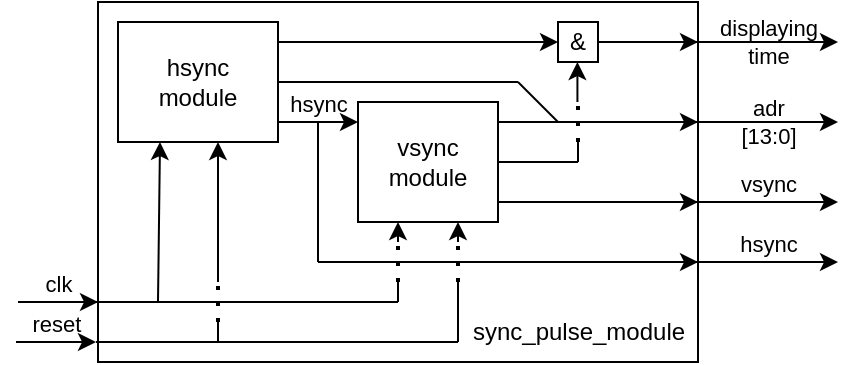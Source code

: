 <mxfile version="22.1.18" type="device">
  <diagram name="Page-1" id="B7sx957EvbUTZkvT7VYQ">
    <mxGraphModel dx="790" dy="430" grid="1" gridSize="10" guides="1" tooltips="1" connect="1" arrows="1" fold="1" page="1" pageScale="1" pageWidth="827" pageHeight="1169" math="0" shadow="0">
      <root>
        <mxCell id="0" />
        <mxCell id="1" parent="0" />
        <mxCell id="e11iyjJyKyX5rRUxYv6L-1" value="&lt;div&gt;hsync&lt;/div&gt;&lt;div&gt;module&lt;br&gt;&lt;/div&gt;" style="rounded=0;whiteSpace=wrap;html=1;" vertex="1" parent="1">
          <mxGeometry x="61" y="20" width="80" height="60" as="geometry" />
        </mxCell>
        <mxCell id="e11iyjJyKyX5rRUxYv6L-2" value="&lt;div&gt;vsync&lt;/div&gt;&lt;div&gt;module&lt;/div&gt;" style="rounded=0;whiteSpace=wrap;html=1;" vertex="1" parent="1">
          <mxGeometry x="181" y="60" width="70" height="60" as="geometry" />
        </mxCell>
        <mxCell id="e11iyjJyKyX5rRUxYv6L-3" value="hsync" style="endArrow=classic;html=1;rounded=0;labelBackgroundColor=none;labelPosition=center;verticalLabelPosition=top;align=center;verticalAlign=bottom;" edge="1" parent="1">
          <mxGeometry width="50" height="50" relative="1" as="geometry">
            <mxPoint x="141" y="70" as="sourcePoint" />
            <mxPoint x="181" y="70" as="targetPoint" />
          </mxGeometry>
        </mxCell>
        <mxCell id="e11iyjJyKyX5rRUxYv6L-12" value="" style="endArrow=none;html=1;rounded=0;" edge="1" parent="1">
          <mxGeometry width="50" height="50" relative="1" as="geometry">
            <mxPoint x="161" y="140" as="sourcePoint" />
            <mxPoint x="161" y="70" as="targetPoint" />
          </mxGeometry>
        </mxCell>
        <mxCell id="e11iyjJyKyX5rRUxYv6L-13" value="" style="endArrow=classic;html=1;rounded=0;" edge="1" parent="1">
          <mxGeometry width="50" height="50" relative="1" as="geometry">
            <mxPoint x="161" y="140" as="sourcePoint" />
            <mxPoint x="351" y="140" as="targetPoint" />
          </mxGeometry>
        </mxCell>
        <mxCell id="e11iyjJyKyX5rRUxYv6L-14" value="" style="endArrow=classic;html=1;rounded=0;entryX=0;entryY=0.5;entryDx=0;entryDy=0;" edge="1" parent="1" target="e11iyjJyKyX5rRUxYv6L-30">
          <mxGeometry width="50" height="50" relative="1" as="geometry">
            <mxPoint x="141" y="30" as="sourcePoint" />
            <mxPoint x="271" y="30" as="targetPoint" />
          </mxGeometry>
        </mxCell>
        <mxCell id="e11iyjJyKyX5rRUxYv6L-15" value="hsync" style="endArrow=classic;html=1;rounded=0;labelBackgroundColor=none;labelPosition=center;verticalLabelPosition=top;align=center;verticalAlign=bottom;" edge="1" parent="1">
          <mxGeometry width="50" height="50" relative="1" as="geometry">
            <mxPoint x="350" y="140" as="sourcePoint" />
            <mxPoint x="421" y="140" as="targetPoint" />
          </mxGeometry>
        </mxCell>
        <mxCell id="e11iyjJyKyX5rRUxYv6L-16" value="" style="endArrow=classic;html=1;rounded=0;" edge="1" parent="1">
          <mxGeometry width="50" height="50" relative="1" as="geometry">
            <mxPoint x="251" y="110" as="sourcePoint" />
            <mxPoint x="351" y="110" as="targetPoint" />
          </mxGeometry>
        </mxCell>
        <mxCell id="e11iyjJyKyX5rRUxYv6L-17" value="vsync" style="endArrow=classic;html=1;rounded=0;labelBackgroundColor=none;labelPosition=center;verticalLabelPosition=top;align=center;verticalAlign=bottom;" edge="1" parent="1">
          <mxGeometry width="50" height="50" relative="1" as="geometry">
            <mxPoint x="350" y="110" as="sourcePoint" />
            <mxPoint x="421" y="110" as="targetPoint" />
          </mxGeometry>
        </mxCell>
        <mxCell id="e11iyjJyKyX5rRUxYv6L-19" value="" style="endArrow=none;html=1;rounded=0;" edge="1" parent="1">
          <mxGeometry width="50" height="50" relative="1" as="geometry">
            <mxPoint x="141" y="50" as="sourcePoint" />
            <mxPoint x="261" y="50" as="targetPoint" />
          </mxGeometry>
        </mxCell>
        <mxCell id="e11iyjJyKyX5rRUxYv6L-20" value="" style="endArrow=classic;html=1;rounded=0;" edge="1" parent="1">
          <mxGeometry width="50" height="50" relative="1" as="geometry">
            <mxPoint x="251" y="70" as="sourcePoint" />
            <mxPoint x="351" y="70" as="targetPoint" />
          </mxGeometry>
        </mxCell>
        <mxCell id="e11iyjJyKyX5rRUxYv6L-21" value="" style="endArrow=none;html=1;rounded=0;" edge="1" parent="1">
          <mxGeometry width="50" height="50" relative="1" as="geometry">
            <mxPoint x="261" y="50" as="sourcePoint" />
            <mxPoint x="281" y="70" as="targetPoint" />
          </mxGeometry>
        </mxCell>
        <mxCell id="e11iyjJyKyX5rRUxYv6L-22" value="&lt;div&gt;adr&lt;/div&gt;&lt;div&gt;[13:0]&lt;br&gt;&lt;/div&gt;" style="endArrow=classic;html=1;rounded=0;labelBackgroundColor=none;labelPosition=center;verticalLabelPosition=middle;align=center;verticalAlign=middle;" edge="1" parent="1">
          <mxGeometry width="50" height="50" relative="1" as="geometry">
            <mxPoint x="350" y="70" as="sourcePoint" />
            <mxPoint x="421" y="70" as="targetPoint" />
          </mxGeometry>
        </mxCell>
        <mxCell id="e11iyjJyKyX5rRUxYv6L-23" value="&lt;div&gt;displaying&lt;/div&gt;&lt;div&gt;time&lt;br&gt;&lt;/div&gt;" style="endArrow=classic;html=1;rounded=0;labelBackgroundColor=none;labelPosition=center;verticalLabelPosition=middle;align=center;verticalAlign=middle;" edge="1" parent="1">
          <mxGeometry width="50" height="50" relative="1" as="geometry">
            <mxPoint x="350" y="30" as="sourcePoint" />
            <mxPoint x="421" y="30" as="targetPoint" />
          </mxGeometry>
        </mxCell>
        <mxCell id="e11iyjJyKyX5rRUxYv6L-25" value="" style="endArrow=none;html=1;rounded=0;" edge="1" parent="1">
          <mxGeometry width="50" height="50" relative="1" as="geometry">
            <mxPoint x="251" y="90" as="sourcePoint" />
            <mxPoint x="291" y="90" as="targetPoint" />
          </mxGeometry>
        </mxCell>
        <mxCell id="e11iyjJyKyX5rRUxYv6L-26" value="" style="endArrow=none;html=1;rounded=0;" edge="1" parent="1">
          <mxGeometry width="50" height="50" relative="1" as="geometry">
            <mxPoint x="291" y="90" as="sourcePoint" />
            <mxPoint x="291" y="80" as="targetPoint" />
          </mxGeometry>
        </mxCell>
        <mxCell id="e11iyjJyKyX5rRUxYv6L-28" value="" style="endArrow=none;dashed=1;html=1;dashPattern=1 3;strokeWidth=2;rounded=0;" edge="1" parent="1">
          <mxGeometry width="50" height="50" relative="1" as="geometry">
            <mxPoint x="291" y="80" as="sourcePoint" />
            <mxPoint x="291" y="60" as="targetPoint" />
          </mxGeometry>
        </mxCell>
        <mxCell id="e11iyjJyKyX5rRUxYv6L-30" value="&amp;amp;" style="whiteSpace=wrap;html=1;aspect=fixed;" vertex="1" parent="1">
          <mxGeometry x="281" y="20" width="20" height="20" as="geometry" />
        </mxCell>
        <mxCell id="e11iyjJyKyX5rRUxYv6L-31" value="" style="endArrow=classic;html=1;rounded=0;" edge="1" parent="1">
          <mxGeometry width="50" height="50" relative="1" as="geometry">
            <mxPoint x="290.71" y="60" as="sourcePoint" />
            <mxPoint x="290.71" y="40" as="targetPoint" />
          </mxGeometry>
        </mxCell>
        <mxCell id="e11iyjJyKyX5rRUxYv6L-32" value="" style="endArrow=classic;html=1;rounded=0;" edge="1" parent="1">
          <mxGeometry width="50" height="50" relative="1" as="geometry">
            <mxPoint x="301" y="30" as="sourcePoint" />
            <mxPoint x="351" y="30" as="targetPoint" />
          </mxGeometry>
        </mxCell>
        <mxCell id="e11iyjJyKyX5rRUxYv6L-46" value="clk" style="endArrow=classic;html=1;rounded=0;labelPosition=center;verticalLabelPosition=top;align=center;verticalAlign=bottom;labelBackgroundColor=none;" edge="1" parent="1">
          <mxGeometry width="50" height="50" relative="1" as="geometry">
            <mxPoint x="11" y="160" as="sourcePoint" />
            <mxPoint x="51" y="160" as="targetPoint" />
          </mxGeometry>
        </mxCell>
        <mxCell id="e11iyjJyKyX5rRUxYv6L-47" value="reset" style="endArrow=classic;html=1;rounded=0;labelPosition=center;verticalLabelPosition=top;align=center;verticalAlign=bottom;labelBackgroundColor=none;" edge="1" parent="1">
          <mxGeometry width="50" height="50" relative="1" as="geometry">
            <mxPoint x="10" y="180" as="sourcePoint" />
            <mxPoint x="50" y="180" as="targetPoint" />
          </mxGeometry>
        </mxCell>
        <mxCell id="e11iyjJyKyX5rRUxYv6L-48" value="" style="endArrow=none;html=1;rounded=0;" edge="1" parent="1">
          <mxGeometry width="50" height="50" relative="1" as="geometry">
            <mxPoint x="50" y="160" as="sourcePoint" />
            <mxPoint x="201" y="160" as="targetPoint" />
          </mxGeometry>
        </mxCell>
        <mxCell id="e11iyjJyKyX5rRUxYv6L-49" value="" style="endArrow=none;html=1;rounded=0;" edge="1" parent="1">
          <mxGeometry width="50" height="50" relative="1" as="geometry">
            <mxPoint x="50" y="180" as="sourcePoint" />
            <mxPoint x="231" y="180" as="targetPoint" />
          </mxGeometry>
        </mxCell>
        <mxCell id="e11iyjJyKyX5rRUxYv6L-50" value="" style="endArrow=classic;html=1;rounded=0;" edge="1" parent="1">
          <mxGeometry width="50" height="50" relative="1" as="geometry">
            <mxPoint x="201" y="130" as="sourcePoint" />
            <mxPoint x="201" y="120" as="targetPoint" />
          </mxGeometry>
        </mxCell>
        <mxCell id="e11iyjJyKyX5rRUxYv6L-51" value="" style="endArrow=classic;html=1;rounded=0;" edge="1" parent="1">
          <mxGeometry width="50" height="50" relative="1" as="geometry">
            <mxPoint x="231" y="130" as="sourcePoint" />
            <mxPoint x="231" y="120" as="targetPoint" />
          </mxGeometry>
        </mxCell>
        <mxCell id="e11iyjJyKyX5rRUxYv6L-53" value="" style="endArrow=classic;html=1;rounded=0;" edge="1" parent="1">
          <mxGeometry width="50" height="50" relative="1" as="geometry">
            <mxPoint x="111.0" y="150" as="sourcePoint" />
            <mxPoint x="111.0" y="80" as="targetPoint" />
          </mxGeometry>
        </mxCell>
        <mxCell id="e11iyjJyKyX5rRUxYv6L-54" value="" style="endArrow=none;dashed=1;html=1;dashPattern=1 3;strokeWidth=2;rounded=0;" edge="1" parent="1">
          <mxGeometry width="50" height="50" relative="1" as="geometry">
            <mxPoint x="111" y="170" as="sourcePoint" />
            <mxPoint x="111" y="150" as="targetPoint" />
          </mxGeometry>
        </mxCell>
        <mxCell id="e11iyjJyKyX5rRUxYv6L-55" value="" style="endArrow=none;html=1;rounded=0;" edge="1" parent="1">
          <mxGeometry width="50" height="50" relative="1" as="geometry">
            <mxPoint x="111" y="180" as="sourcePoint" />
            <mxPoint x="111" y="170" as="targetPoint" />
          </mxGeometry>
        </mxCell>
        <mxCell id="e11iyjJyKyX5rRUxYv6L-56" value="sync_pulse_module" style="text;html=1;strokeColor=none;fillColor=none;align=center;verticalAlign=middle;whiteSpace=wrap;rounded=0;" vertex="1" parent="1">
          <mxGeometry x="240.5" y="170" width="101" height="10" as="geometry" />
        </mxCell>
        <mxCell id="e11iyjJyKyX5rRUxYv6L-57" value="" style="endArrow=classic;html=1;rounded=0;" edge="1" parent="1">
          <mxGeometry width="50" height="50" relative="1" as="geometry">
            <mxPoint x="81" y="160" as="sourcePoint" />
            <mxPoint x="82" y="80" as="targetPoint" />
          </mxGeometry>
        </mxCell>
        <mxCell id="e11iyjJyKyX5rRUxYv6L-58" value="" style="endArrow=none;html=1;rounded=0;" edge="1" parent="1">
          <mxGeometry width="50" height="50" relative="1" as="geometry">
            <mxPoint x="201" y="160" as="sourcePoint" />
            <mxPoint x="201" y="150" as="targetPoint" />
          </mxGeometry>
        </mxCell>
        <mxCell id="e11iyjJyKyX5rRUxYv6L-59" value="" style="endArrow=none;html=1;rounded=0;" edge="1" parent="1">
          <mxGeometry width="50" height="50" relative="1" as="geometry">
            <mxPoint x="231" y="180" as="sourcePoint" />
            <mxPoint x="231" y="150" as="targetPoint" />
          </mxGeometry>
        </mxCell>
        <mxCell id="e11iyjJyKyX5rRUxYv6L-60" value="" style="endArrow=none;dashed=1;html=1;dashPattern=1 3;strokeWidth=2;rounded=0;" edge="1" parent="1">
          <mxGeometry width="50" height="50" relative="1" as="geometry">
            <mxPoint x="201" y="150" as="sourcePoint" />
            <mxPoint x="201" y="130" as="targetPoint" />
          </mxGeometry>
        </mxCell>
        <mxCell id="e11iyjJyKyX5rRUxYv6L-61" value="" style="endArrow=none;dashed=1;html=1;dashPattern=1 3;strokeWidth=2;rounded=0;" edge="1" parent="1">
          <mxGeometry width="50" height="50" relative="1" as="geometry">
            <mxPoint x="231" y="150" as="sourcePoint" />
            <mxPoint x="231" y="130" as="targetPoint" />
          </mxGeometry>
        </mxCell>
        <mxCell id="e11iyjJyKyX5rRUxYv6L-62" value="" style="rounded=0;whiteSpace=wrap;html=1;fillColor=none;" vertex="1" parent="1">
          <mxGeometry x="51" y="10" width="300" height="180" as="geometry" />
        </mxCell>
      </root>
    </mxGraphModel>
  </diagram>
</mxfile>
